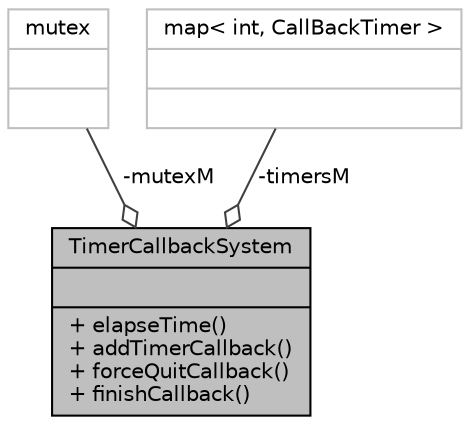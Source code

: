 digraph "TimerCallbackSystem"
{
 // LATEX_PDF_SIZE
  edge [fontname="Helvetica",fontsize="10",labelfontname="Helvetica",labelfontsize="10"];
  node [fontname="Helvetica",fontsize="10",shape=record];
  Node1 [label="{TimerCallbackSystem\n||+ elapseTime()\l+ addTimerCallback()\l+ forceQuitCallback()\l+ finishCallback()\l}",height=0.2,width=0.4,color="black", fillcolor="grey75", style="filled", fontcolor="black",tooltip="Class for handling smooth interpolation of events. A callback can be registered with a given id and t..."];
  Node2 -> Node1 [color="grey25",fontsize="10",style="solid",label=" -mutexM" ,arrowhead="odiamond",fontname="Helvetica"];
  Node2 [label="{mutex\n||}",height=0.2,width=0.4,color="grey75", fillcolor="white", style="filled",tooltip=" "];
  Node3 -> Node1 [color="grey25",fontsize="10",style="solid",label=" -timersM" ,arrowhead="odiamond",fontname="Helvetica"];
  Node3 [label="{map\< int, CallBackTimer \>\n||}",height=0.2,width=0.4,color="grey75", fillcolor="white", style="filled",tooltip=" "];
}
